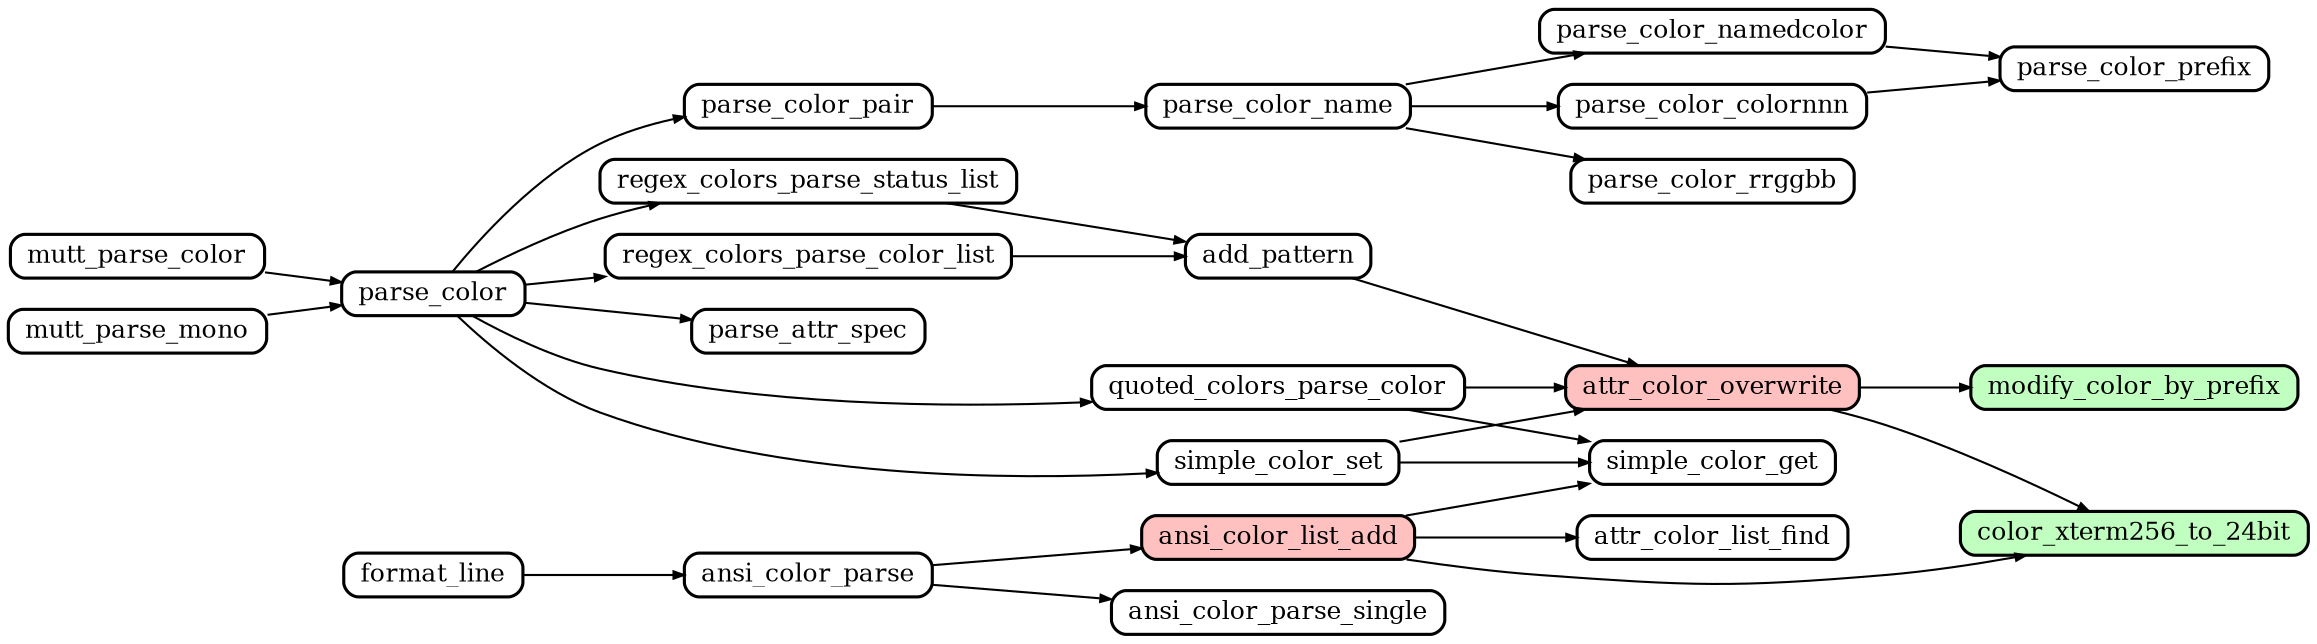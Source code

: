 digraph callgraph {
	// 2023-10-13 mutt_parse_color()
	graph [
		rankdir="LR"
		nodesep="0.2"
		ranksep="0.5"
		compound="true"
	]

	node [
		shape="Mrecord"
		fontsize="12"
		fillcolor="#ffffff"
		style="filled"
		height="0.2"
		penwidth="1.5"
		color="black"
	]

	edge [
		penwidth="1.0"
		arrowsize="0.5"
	]

	// Call curses_color_new()
	node [ fillcolor="#ffc0c0" ]
	ansi_color_list_add
	attr_color_overwrite

	// Conversion
	node [ fillcolor="#c0ffc0" ]
	color_xterm256_to_24bit
	modify_color_by_prefix

	node [ fillcolor="#ffffff" ]
	add_pattern                    -> attr_color_overwrite
	ansi_color_list_add            -> attr_color_list_find
	ansi_color_list_add            -> color_xterm256_to_24bit
	ansi_color_list_add            -> simple_color_get
	ansi_color_parse               -> ansi_color_list_add
	ansi_color_parse               -> ansi_color_parse_single
	attr_color_overwrite           -> color_xterm256_to_24bit
	attr_color_overwrite           -> modify_color_by_prefix
	format_line                    -> ansi_color_parse
	mutt_parse_color               -> parse_color
	mutt_parse_mono                -> parse_color
	parse_color                    -> parse_attr_spec
	parse_color                    -> parse_color_pair
	parse_color                    -> quoted_colors_parse_color
	parse_color                    -> regex_colors_parse_color_list
	parse_color                    -> regex_colors_parse_status_list
	parse_color                    -> simple_color_set
	parse_color_colornnn           -> parse_color_prefix
	parse_color_name               -> parse_color_colornnn
	parse_color_name               -> parse_color_namedcolor
	parse_color_name               -> parse_color_rrggbb
	parse_color_namedcolor         -> parse_color_prefix
	parse_color_pair               -> parse_color_name
	quoted_colors_parse_color      -> attr_color_overwrite
	quoted_colors_parse_color      -> simple_color_get
	regex_colors_parse_color_list  -> add_pattern
	regex_colors_parse_status_list -> add_pattern
	simple_color_set               -> attr_color_overwrite
	simple_color_set               -> simple_color_get

}
